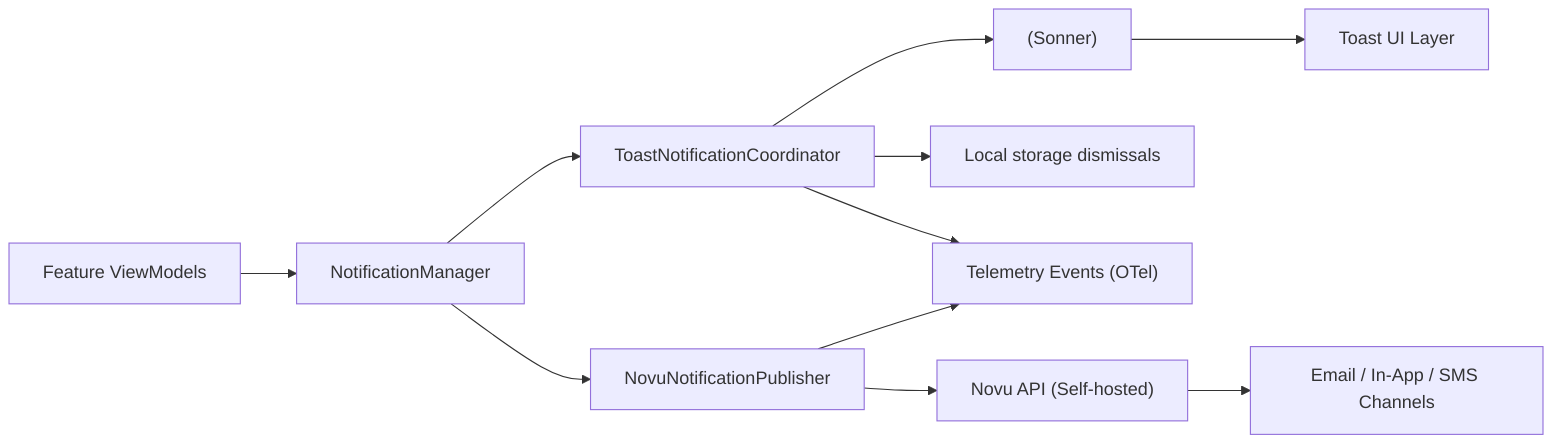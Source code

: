 flowchart LR
    ViewModel["Feature ViewModels"] --> NotificationManager["NotificationManager"]
    NotificationManager --> ToastCoordinator["ToastNotificationCoordinator"]
    NotificationManager --> NovuPublisher["NovuNotificationPublisher"]
    ToastCoordinator --> SonnerToaster["<Toaster /> (Sonner)"]
    SonnerToaster --> UI["Toast UI Layer"]
    ToastCoordinator --> DismissStorage["Local storage dismissals"]
    ToastCoordinator --> Telemetry["Telemetry Events (OTel)"]
    NovuPublisher --> NovuAPI["Novu API (Self-hosted)"]
    NovuAPI --> NovuChannels["Email / In-App / SMS Channels"]
    NovuPublisher --> Telemetry